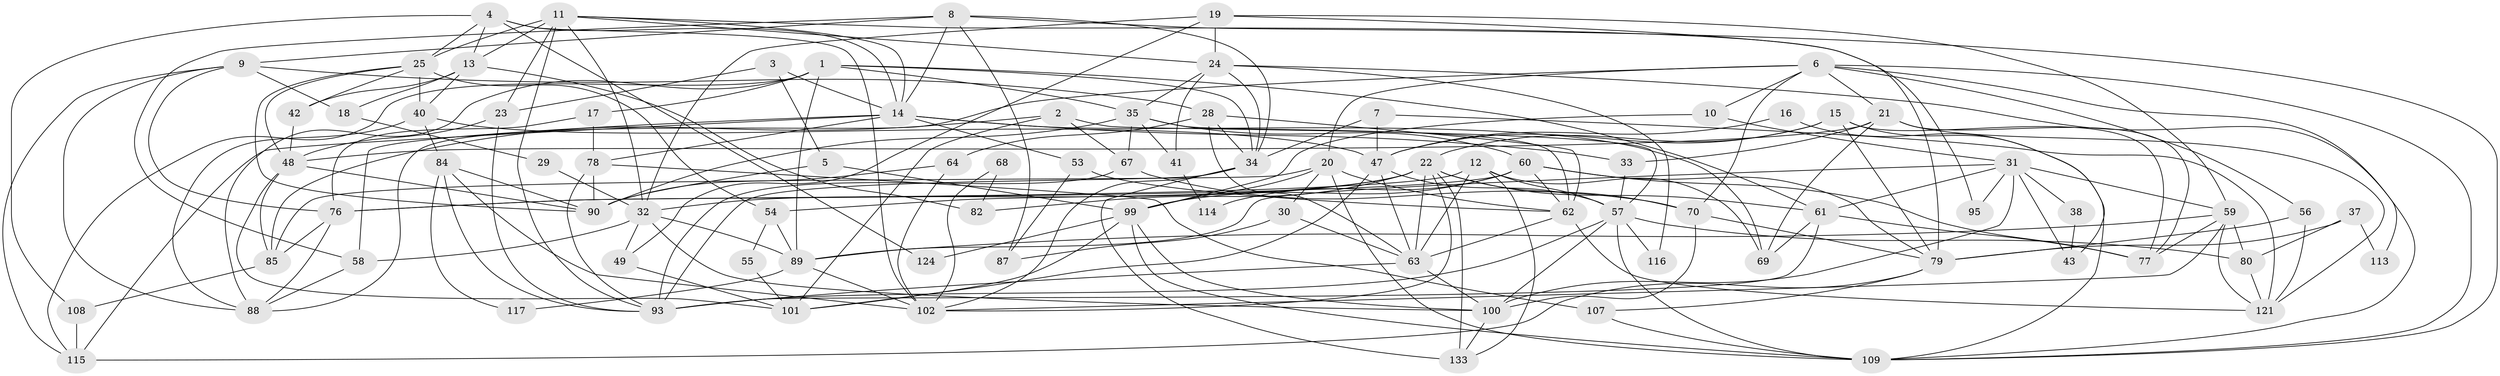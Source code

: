 // original degree distribution, {5: 0.18382352941176472, 4: 0.2647058823529412, 3: 0.2867647058823529, 6: 0.07352941176470588, 2: 0.125, 7: 0.058823529411764705, 8: 0.007352941176470588}
// Generated by graph-tools (version 1.1) at 2025/11/02/27/25 16:11:19]
// undirected, 87 vertices, 218 edges
graph export_dot {
graph [start="1"]
  node [color=gray90,style=filled];
  1 [super="+72"];
  2;
  3;
  4 [super="+39"];
  5;
  6 [super="+66"];
  7 [super="+81"];
  8 [super="+36"];
  9 [super="+46"];
  10;
  11 [super="+50"];
  12 [super="+44"];
  13 [super="+51"];
  14 [super="+27"];
  15 [super="+26"];
  16;
  17;
  18;
  19;
  20 [super="+71"];
  21 [super="+104"];
  22 [super="+119"];
  23;
  24 [super="+126"];
  25 [super="+92"];
  28 [super="+128"];
  29;
  30 [super="+75"];
  31 [super="+86"];
  32 [super="+96"];
  33;
  34 [super="+45"];
  35 [super="+52"];
  37;
  38;
  40 [super="+103"];
  41;
  42;
  43;
  47 [super="+94"];
  48 [super="+136"];
  49;
  53;
  54 [super="+127"];
  55;
  56 [super="+105"];
  57 [super="+65"];
  58;
  59 [super="+73"];
  60 [super="+74"];
  61 [super="+135"];
  62 [super="+111"];
  63 [super="+122"];
  64;
  67;
  68;
  69;
  70;
  76 [super="+134"];
  77 [super="+91"];
  78 [super="+83"];
  79 [super="+120"];
  80;
  82;
  84 [super="+125"];
  85 [super="+130"];
  87;
  88 [super="+97"];
  89 [super="+98"];
  90 [super="+131"];
  93 [super="+106"];
  95;
  99 [super="+118"];
  100 [super="+123"];
  101 [super="+132"];
  102 [super="+110"];
  107;
  108;
  109 [super="+112"];
  113;
  114;
  115 [super="+129"];
  116;
  117;
  121;
  124;
  133;
  1 -- 89;
  1 -- 61;
  1 -- 88;
  1 -- 115;
  1 -- 34;
  1 -- 35;
  1 -- 17;
  2 -- 85;
  2 -- 67;
  2 -- 57;
  2 -- 101;
  3 -- 14 [weight=2];
  3 -- 5;
  3 -- 23;
  4 -- 108;
  4 -- 124;
  4 -- 13;
  4 -- 14;
  4 -- 102;
  4 -- 25;
  5 -- 90;
  5 -- 99;
  6 -- 10;
  6 -- 21;
  6 -- 56;
  6 -- 20;
  6 -- 88;
  6 -- 113;
  6 -- 109;
  6 -- 70;
  7 -- 47;
  7 -- 121;
  7 -- 34;
  8 -- 14;
  8 -- 58;
  8 -- 9;
  8 -- 34;
  8 -- 109;
  8 -- 87;
  9 -- 115;
  9 -- 76;
  9 -- 18;
  9 -- 88;
  9 -- 28;
  10 -- 99;
  10 -- 31;
  11 -- 24;
  11 -- 14;
  11 -- 95;
  11 -- 32;
  11 -- 93;
  11 -- 23;
  11 -- 25 [weight=2];
  11 -- 13;
  12 -- 69;
  12 -- 57;
  12 -- 63;
  12 -- 133;
  12 -- 76;
  13 -- 42;
  13 -- 18;
  13 -- 82;
  13 -- 40;
  14 -- 33;
  14 -- 53;
  14 -- 69;
  14 -- 78;
  14 -- 58;
  14 -- 115;
  15 -- 77;
  15 -- 22;
  15 -- 43;
  15 -- 47;
  15 -- 79;
  16 -- 109;
  16 -- 47;
  17 -- 78;
  17 -- 76;
  18 -- 29;
  19 -- 49;
  19 -- 59;
  19 -- 79;
  19 -- 32;
  19 -- 24;
  20 -- 62;
  20 -- 99;
  20 -- 109;
  20 -- 30 [weight=2];
  20 -- 85;
  21 -- 33;
  21 -- 121;
  21 -- 69;
  21 -- 48;
  21 -- 77;
  22 -- 70;
  22 -- 61;
  22 -- 54;
  22 -- 102;
  22 -- 32;
  22 -- 82;
  22 -- 133;
  22 -- 63;
  23 -- 48;
  23 -- 93;
  24 -- 35;
  24 -- 41;
  24 -- 34;
  24 -- 116;
  24 -- 109;
  25 -- 48;
  25 -- 40;
  25 -- 54;
  25 -- 90;
  25 -- 42;
  28 -- 64;
  28 -- 34;
  28 -- 62;
  28 -- 63;
  29 -- 32;
  30 -- 87;
  30 -- 63;
  31 -- 43;
  31 -- 95;
  31 -- 89;
  31 -- 59;
  31 -- 61;
  31 -- 100;
  31 -- 38;
  32 -- 49;
  32 -- 58;
  32 -- 100;
  32 -- 89;
  33 -- 57;
  34 -- 133;
  34 -- 93;
  34 -- 102;
  35 -- 62;
  35 -- 67;
  35 -- 41;
  35 -- 90;
  35 -- 60;
  37 -- 80;
  37 -- 79;
  37 -- 113;
  38 -- 43;
  40 -- 84;
  40 -- 47;
  40 -- 88;
  41 -- 114;
  42 -- 48;
  47 -- 101;
  47 -- 57;
  47 -- 63;
  48 -- 85;
  48 -- 90 [weight=2];
  48 -- 101;
  49 -- 101;
  53 -- 87;
  53 -- 62;
  54 -- 89;
  54 -- 55;
  55 -- 101;
  56 -- 79;
  56 -- 121;
  57 -- 80;
  57 -- 100;
  57 -- 109;
  57 -- 116;
  57 -- 93;
  58 -- 88;
  59 -- 89;
  59 -- 80;
  59 -- 121;
  59 -- 77;
  59 -- 102;
  60 -- 62;
  60 -- 114;
  60 -- 99;
  60 -- 77;
  60 -- 79;
  60 -- 76;
  61 -- 93;
  61 -- 77;
  61 -- 69;
  62 -- 121;
  62 -- 63;
  63 -- 93;
  63 -- 100;
  64 -- 90;
  64 -- 102;
  67 -- 70;
  67 -- 93;
  68 -- 82;
  68 -- 102;
  70 -- 100;
  70 -- 79;
  76 -- 88;
  76 -- 85;
  78 -- 90;
  78 -- 107;
  78 -- 93;
  79 -- 107;
  79 -- 115;
  80 -- 121;
  84 -- 90;
  84 -- 117;
  84 -- 93;
  84 -- 102;
  85 -- 108;
  89 -- 117;
  89 -- 102;
  99 -- 100;
  99 -- 109;
  99 -- 101;
  99 -- 124;
  100 -- 133;
  107 -- 109;
  108 -- 115;
}

